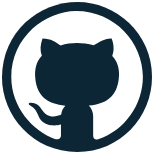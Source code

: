<mxfile version="22.1.0" type="github">
  <diagram name="Page-1" id="UhK_3lZECE2UWZ7VzEM1">
    <mxGraphModel dx="722" dy="474" grid="1" gridSize="10" guides="1" tooltips="1" connect="1" arrows="1" fold="1" page="1" pageScale="1" pageWidth="850" pageHeight="1100" math="0" shadow="0">
      <root>
        <mxCell id="0" />
        <mxCell id="1" parent="0" />
        <mxCell id="DTO9uW7GRDYrV7bWMB7X-1" value="" style="dashed=0;outlineConnect=0;html=1;align=center;labelPosition=center;verticalLabelPosition=bottom;verticalAlign=top;shape=mxgraph.weblogos.github" vertex="1" parent="1">
          <mxGeometry x="110" y="180" width="75" height="75" as="geometry" />
        </mxCell>
      </root>
    </mxGraphModel>
  </diagram>
</mxfile>
